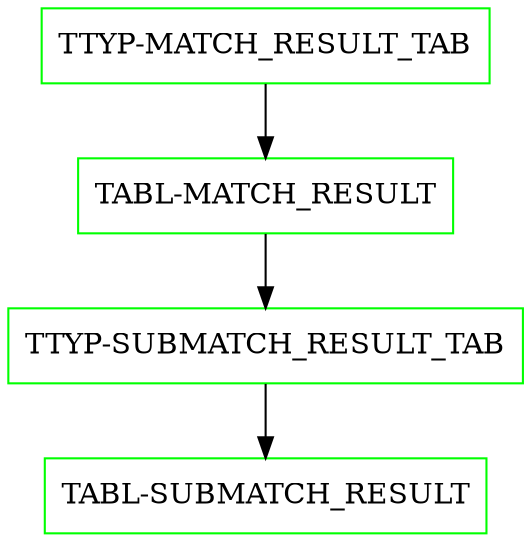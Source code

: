digraph G {
  "TTYP-MATCH_RESULT_TAB" [shape=box,color=green];
  "TABL-MATCH_RESULT" [shape=box,color=green,URL="./TABL_MATCH_RESULT.html"];
  "TTYP-SUBMATCH_RESULT_TAB" [shape=box,color=green,URL="./TTYP_SUBMATCH_RESULT_TAB.html"];
  "TABL-SUBMATCH_RESULT" [shape=box,color=green,URL="./TABL_SUBMATCH_RESULT.html"];
  "TTYP-MATCH_RESULT_TAB" -> "TABL-MATCH_RESULT";
  "TABL-MATCH_RESULT" -> "TTYP-SUBMATCH_RESULT_TAB";
  "TTYP-SUBMATCH_RESULT_TAB" -> "TABL-SUBMATCH_RESULT";
}
